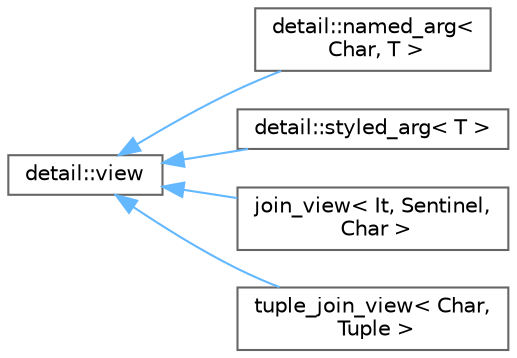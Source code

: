 digraph "类继承关系图"
{
 // LATEX_PDF_SIZE
  bgcolor="transparent";
  edge [fontname=Helvetica,fontsize=10,labelfontname=Helvetica,labelfontsize=10];
  node [fontname=Helvetica,fontsize=10,shape=box,height=0.2,width=0.4];
  rankdir="LR";
  Node0 [id="Node000000",label="detail::view",height=0.2,width=0.4,color="grey40", fillcolor="white", style="filled",URL="$structdetail_1_1view.html",tooltip=" "];
  Node0 -> Node1 [id="edge582_Node000000_Node000001",dir="back",color="steelblue1",style="solid",tooltip=" "];
  Node1 [id="Node000001",label="detail::named_arg\<\l Char, T \>",height=0.2,width=0.4,color="grey40", fillcolor="white", style="filled",URL="$structdetail_1_1named__arg.html",tooltip=" "];
  Node0 -> Node2 [id="edge583_Node000000_Node000002",dir="back",color="steelblue1",style="solid",tooltip=" "];
  Node2 [id="Node000002",label="detail::styled_arg\< T \>",height=0.2,width=0.4,color="grey40", fillcolor="white", style="filled",URL="$structdetail_1_1styled__arg.html",tooltip=" "];
  Node0 -> Node3 [id="edge584_Node000000_Node000003",dir="back",color="steelblue1",style="solid",tooltip=" "];
  Node3 [id="Node000003",label="join_view\< It, Sentinel,\l Char \>",height=0.2,width=0.4,color="grey40", fillcolor="white", style="filled",URL="$structjoin__view.html",tooltip=" "];
  Node0 -> Node4 [id="edge585_Node000000_Node000004",dir="back",color="steelblue1",style="solid",tooltip=" "];
  Node4 [id="Node000004",label="tuple_join_view\< Char,\l Tuple \>",height=0.2,width=0.4,color="grey40", fillcolor="white", style="filled",URL="$structtuple__join__view.html",tooltip=" "];
}
